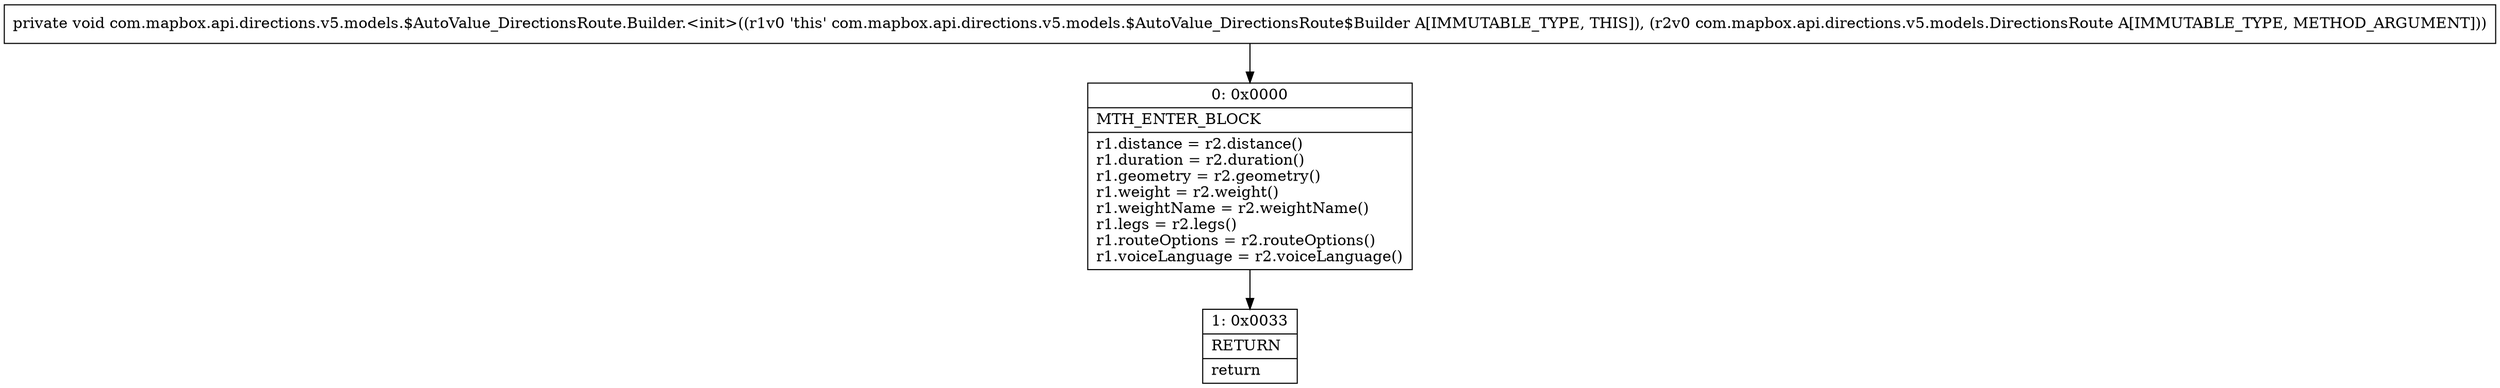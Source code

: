 digraph "CFG forcom.mapbox.api.directions.v5.models.$AutoValue_DirectionsRoute.Builder.\<init\>(Lcom\/mapbox\/api\/directions\/v5\/models\/DirectionsRoute;)V" {
Node_0 [shape=record,label="{0\:\ 0x0000|MTH_ENTER_BLOCK\l|r1.distance = r2.distance()\lr1.duration = r2.duration()\lr1.geometry = r2.geometry()\lr1.weight = r2.weight()\lr1.weightName = r2.weightName()\lr1.legs = r2.legs()\lr1.routeOptions = r2.routeOptions()\lr1.voiceLanguage = r2.voiceLanguage()\l}"];
Node_1 [shape=record,label="{1\:\ 0x0033|RETURN\l|return\l}"];
MethodNode[shape=record,label="{private void com.mapbox.api.directions.v5.models.$AutoValue_DirectionsRoute.Builder.\<init\>((r1v0 'this' com.mapbox.api.directions.v5.models.$AutoValue_DirectionsRoute$Builder A[IMMUTABLE_TYPE, THIS]), (r2v0 com.mapbox.api.directions.v5.models.DirectionsRoute A[IMMUTABLE_TYPE, METHOD_ARGUMENT])) }"];
MethodNode -> Node_0;
Node_0 -> Node_1;
}

